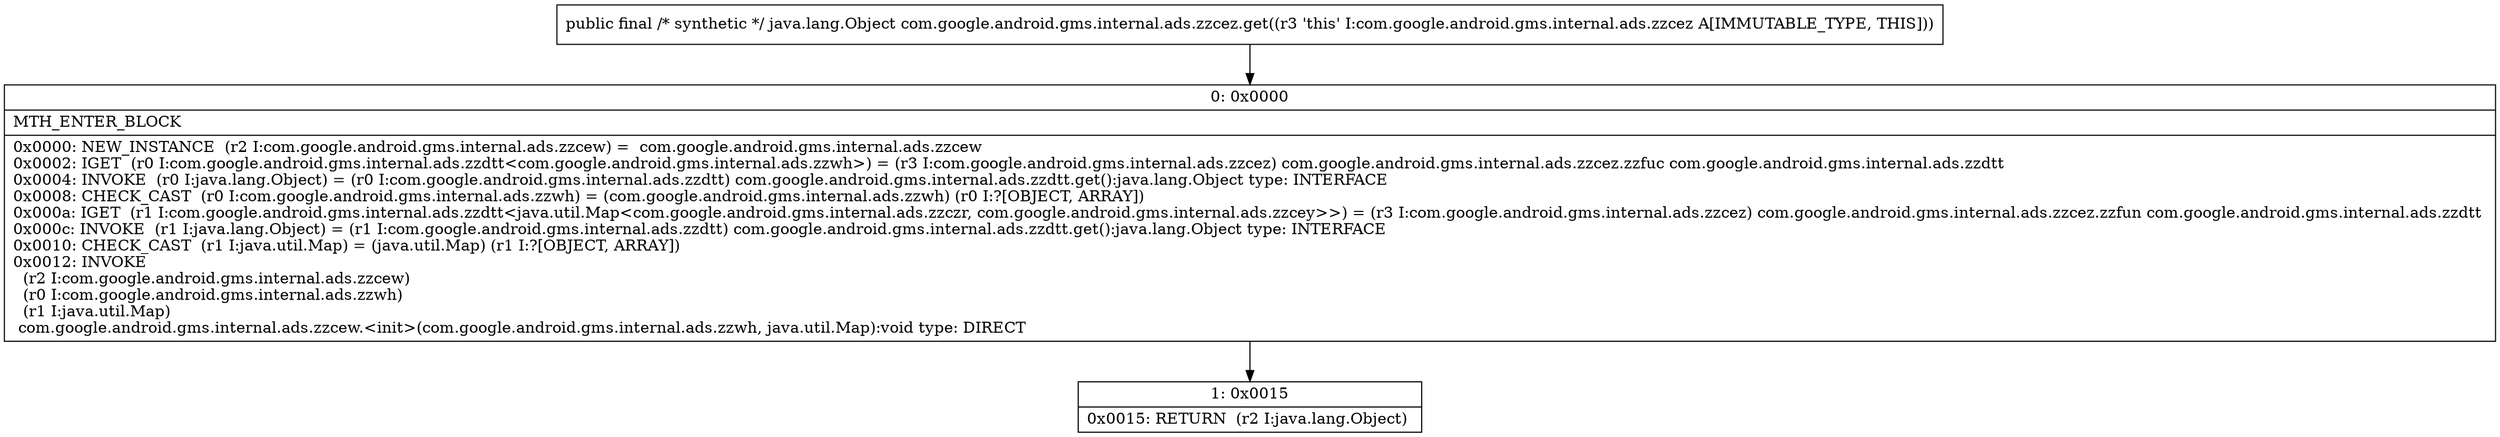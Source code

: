 digraph "CFG forcom.google.android.gms.internal.ads.zzcez.get()Ljava\/lang\/Object;" {
Node_0 [shape=record,label="{0\:\ 0x0000|MTH_ENTER_BLOCK\l|0x0000: NEW_INSTANCE  (r2 I:com.google.android.gms.internal.ads.zzcew) =  com.google.android.gms.internal.ads.zzcew \l0x0002: IGET  (r0 I:com.google.android.gms.internal.ads.zzdtt\<com.google.android.gms.internal.ads.zzwh\>) = (r3 I:com.google.android.gms.internal.ads.zzcez) com.google.android.gms.internal.ads.zzcez.zzfuc com.google.android.gms.internal.ads.zzdtt \l0x0004: INVOKE  (r0 I:java.lang.Object) = (r0 I:com.google.android.gms.internal.ads.zzdtt) com.google.android.gms.internal.ads.zzdtt.get():java.lang.Object type: INTERFACE \l0x0008: CHECK_CAST  (r0 I:com.google.android.gms.internal.ads.zzwh) = (com.google.android.gms.internal.ads.zzwh) (r0 I:?[OBJECT, ARRAY]) \l0x000a: IGET  (r1 I:com.google.android.gms.internal.ads.zzdtt\<java.util.Map\<com.google.android.gms.internal.ads.zzczr, com.google.android.gms.internal.ads.zzcey\>\>) = (r3 I:com.google.android.gms.internal.ads.zzcez) com.google.android.gms.internal.ads.zzcez.zzfun com.google.android.gms.internal.ads.zzdtt \l0x000c: INVOKE  (r1 I:java.lang.Object) = (r1 I:com.google.android.gms.internal.ads.zzdtt) com.google.android.gms.internal.ads.zzdtt.get():java.lang.Object type: INTERFACE \l0x0010: CHECK_CAST  (r1 I:java.util.Map) = (java.util.Map) (r1 I:?[OBJECT, ARRAY]) \l0x0012: INVOKE  \l  (r2 I:com.google.android.gms.internal.ads.zzcew)\l  (r0 I:com.google.android.gms.internal.ads.zzwh)\l  (r1 I:java.util.Map)\l com.google.android.gms.internal.ads.zzcew.\<init\>(com.google.android.gms.internal.ads.zzwh, java.util.Map):void type: DIRECT \l}"];
Node_1 [shape=record,label="{1\:\ 0x0015|0x0015: RETURN  (r2 I:java.lang.Object) \l}"];
MethodNode[shape=record,label="{public final \/* synthetic *\/ java.lang.Object com.google.android.gms.internal.ads.zzcez.get((r3 'this' I:com.google.android.gms.internal.ads.zzcez A[IMMUTABLE_TYPE, THIS])) }"];
MethodNode -> Node_0;
Node_0 -> Node_1;
}

